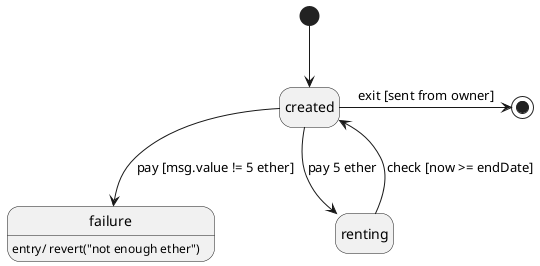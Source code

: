 @startuml RentalContract
skinparam Monochrome true
skinparam Shadowing false
hide empty description

[*] --> created
created --> failure: pay [msg.value != 5 ether]
failure: entry/ revert("not enough ether")
created --> renting: pay 5 ether
renting --> created: check [now >= endDate]
created -> [*]: exit [sent from owner]
@enduml

